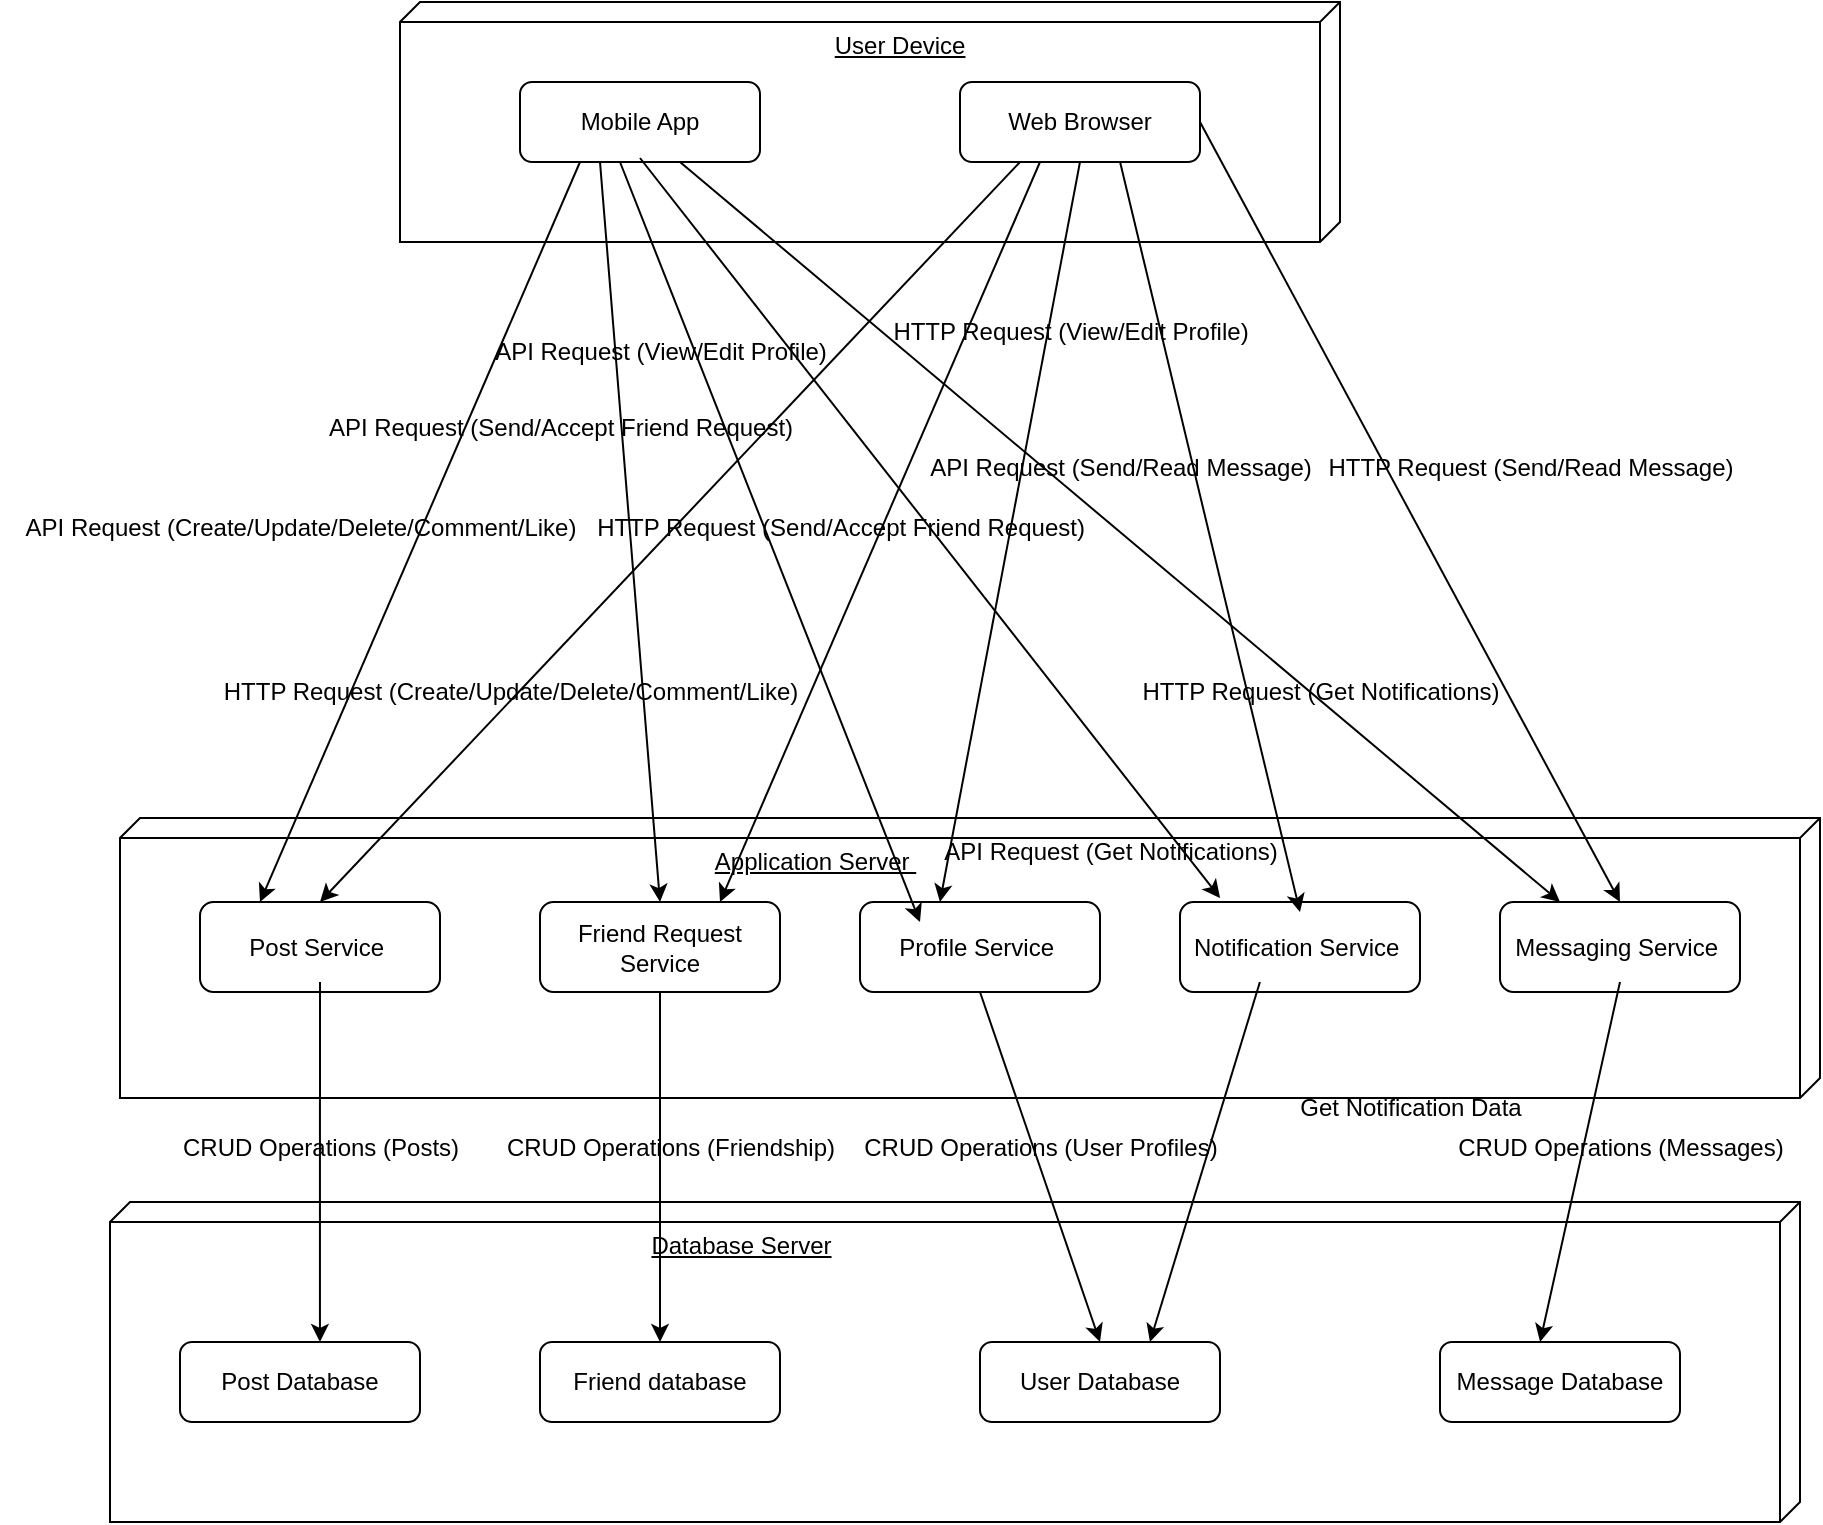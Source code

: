 <mxfile version="24.8.9">
  <diagram name="Page-1" id="rcumb0xJi3R6wX7QVcit">
    <mxGraphModel dx="1900" dy="557" grid="1" gridSize="10" guides="1" tooltips="1" connect="1" arrows="1" fold="1" page="1" pageScale="1" pageWidth="850" pageHeight="1100" math="0" shadow="0">
      <root>
        <mxCell id="0" />
        <mxCell id="1" parent="0" />
        <mxCell id="Twt6rFGNnTukZgNwVr2z-1" value="&lt;span style=&quot;white-space: pre;&quot;&gt;&#x9;&lt;/span&gt;&lt;span style=&quot;white-space: pre;&quot;&gt;&#x9;&lt;/span&gt;&lt;span style=&quot;white-space: pre;&quot;&gt;&#x9;&lt;/span&gt;&lt;span style=&quot;white-space: pre;&quot;&gt;&#x9;&lt;/span&gt;&lt;span style=&quot;white-space: pre;&quot;&gt;&#x9;&lt;/span&gt;&lt;span style=&quot;white-space: pre;&quot;&gt;&#x9;&lt;/span&gt;&lt;span style=&quot;white-space: pre;&quot;&gt;&#x9;&lt;span style=&quot;white-space: pre;&quot;&gt;&#x9;&lt;/span&gt;User Device&lt;/span&gt;" style="verticalAlign=top;align=left;spacingTop=8;spacingLeft=2;spacingRight=12;shape=cube;size=10;direction=south;fontStyle=4;html=1;whiteSpace=wrap;" vertex="1" parent="1">
          <mxGeometry x="190" y="30" width="470" height="120" as="geometry" />
        </mxCell>
        <mxCell id="Twt6rFGNnTukZgNwVr2z-2" value="Mobile App" style="rounded=1;whiteSpace=wrap;html=1;" vertex="1" parent="1">
          <mxGeometry x="250" y="70" width="120" height="40" as="geometry" />
        </mxCell>
        <mxCell id="Twt6rFGNnTukZgNwVr2z-3" value="Web Browser" style="rounded=1;whiteSpace=wrap;html=1;" vertex="1" parent="1">
          <mxGeometry x="470" y="70" width="120" height="40" as="geometry" />
        </mxCell>
        <mxCell id="Twt6rFGNnTukZgNwVr2z-4" value="&lt;span style=&quot;white-space: pre;&quot;&gt;&#x9;&lt;/span&gt;&lt;span style=&quot;white-space: pre;&quot;&gt;&#x9;&lt;/span&gt;&lt;span style=&quot;white-space: pre;&quot;&gt;&#x9;&lt;/span&gt;&lt;span style=&quot;white-space: pre;&quot;&gt;&#x9;&lt;/span&gt;&lt;span style=&quot;white-space: pre;&quot;&gt;&#x9;&lt;/span&gt;&lt;span style=&quot;white-space: pre;&quot;&gt;&#x9;&lt;/span&gt;&lt;span style=&quot;white-space: pre;&quot;&gt;&#x9;&lt;/span&gt;&lt;span style=&quot;white-space: pre;&quot;&gt;&#x9;&lt;/span&gt;&lt;span style=&quot;white-space: pre;&quot;&gt;&#x9;&lt;/span&gt;&lt;span style=&quot;white-space: pre;&quot;&gt;&#x9;&lt;/span&gt;&lt;span style=&quot;white-space: pre;&quot;&gt;&#x9;&lt;/span&gt;Application Server&amp;nbsp;" style="verticalAlign=top;align=left;spacingTop=8;spacingLeft=2;spacingRight=12;shape=cube;size=10;direction=south;fontStyle=4;html=1;whiteSpace=wrap;" vertex="1" parent="1">
          <mxGeometry x="50" y="438" width="850" height="140" as="geometry" />
        </mxCell>
        <mxCell id="Twt6rFGNnTukZgNwVr2z-5" value="Post Service&amp;nbsp;" style="rounded=1;whiteSpace=wrap;html=1;" vertex="1" parent="1">
          <mxGeometry x="90" y="480" width="120" height="45" as="geometry" />
        </mxCell>
        <mxCell id="Twt6rFGNnTukZgNwVr2z-6" value="Friend Request Service" style="rounded=1;whiteSpace=wrap;html=1;" vertex="1" parent="1">
          <mxGeometry x="260" y="480" width="120" height="45" as="geometry" />
        </mxCell>
        <mxCell id="Twt6rFGNnTukZgNwVr2z-7" value="Profile Service&amp;nbsp;" style="rounded=1;whiteSpace=wrap;html=1;" vertex="1" parent="1">
          <mxGeometry x="420" y="480" width="120" height="45" as="geometry" />
        </mxCell>
        <mxCell id="Twt6rFGNnTukZgNwVr2z-8" value="Notification Service&amp;nbsp;" style="rounded=1;whiteSpace=wrap;html=1;" vertex="1" parent="1">
          <mxGeometry x="580" y="480" width="120" height="45" as="geometry" />
        </mxCell>
        <mxCell id="Twt6rFGNnTukZgNwVr2z-9" value="Messaging Service&amp;nbsp;" style="rounded=1;whiteSpace=wrap;html=1;" vertex="1" parent="1">
          <mxGeometry x="740" y="480" width="120" height="45" as="geometry" />
        </mxCell>
        <mxCell id="Twt6rFGNnTukZgNwVr2z-10" value="" style="endArrow=classic;html=1;rounded=0;exitX=0.5;exitY=1;exitDx=0;exitDy=0;exitPerimeter=0;entryX=0.25;entryY=0.222;entryDx=0;entryDy=0;entryPerimeter=0;" edge="1" parent="1" target="Twt6rFGNnTukZgNwVr2z-7">
          <mxGeometry width="50" height="50" relative="1" as="geometry">
            <mxPoint x="300" y="110" as="sourcePoint" />
            <mxPoint x="310" y="480" as="targetPoint" />
          </mxGeometry>
        </mxCell>
        <mxCell id="Twt6rFGNnTukZgNwVr2z-11" value="API Request (View/Edit Profile)" style="text;html=1;align=center;verticalAlign=middle;resizable=0;points=[];autosize=1;strokeColor=none;fillColor=none;" vertex="1" parent="1">
          <mxGeometry x="225" y="190" width="190" height="30" as="geometry" />
        </mxCell>
        <mxCell id="Twt6rFGNnTukZgNwVr2z-12" value="" style="endArrow=classic;html=1;rounded=0;exitX=0.5;exitY=1;exitDx=0;exitDy=0;exitPerimeter=0;entryX=0.333;entryY=0;entryDx=0;entryDy=0;entryPerimeter=0;" edge="1" parent="1" source="Twt6rFGNnTukZgNwVr2z-3" target="Twt6rFGNnTukZgNwVr2z-7">
          <mxGeometry width="50" height="50" relative="1" as="geometry">
            <mxPoint x="600" y="210" as="sourcePoint" />
            <mxPoint x="530" y="300" as="targetPoint" />
          </mxGeometry>
        </mxCell>
        <mxCell id="Twt6rFGNnTukZgNwVr2z-13" value="HTTP Request (View/Edit Profile)" style="text;html=1;align=center;verticalAlign=middle;resizable=0;points=[];autosize=1;strokeColor=none;fillColor=none;" vertex="1" parent="1">
          <mxGeometry x="425" y="180" width="200" height="30" as="geometry" />
        </mxCell>
        <mxCell id="Twt6rFGNnTukZgNwVr2z-14" value="" style="endArrow=classic;html=1;rounded=0;entryX=0.5;entryY=0.111;entryDx=0;entryDy=0;entryPerimeter=0;exitX=0.667;exitY=1;exitDx=0;exitDy=0;exitPerimeter=0;" edge="1" parent="1" source="Twt6rFGNnTukZgNwVr2z-3" target="Twt6rFGNnTukZgNwVr2z-8">
          <mxGeometry width="50" height="50" relative="1" as="geometry">
            <mxPoint x="480" y="350" as="sourcePoint" />
            <mxPoint x="530" y="300" as="targetPoint" />
          </mxGeometry>
        </mxCell>
        <mxCell id="Twt6rFGNnTukZgNwVr2z-15" value="HTTP Request (Get Notifications)" style="text;html=1;align=center;verticalAlign=middle;resizable=0;points=[];autosize=1;strokeColor=none;fillColor=none;" vertex="1" parent="1">
          <mxGeometry x="550" y="360" width="200" height="30" as="geometry" />
        </mxCell>
        <mxCell id="Twt6rFGNnTukZgNwVr2z-17" value="" style="endArrow=classic;html=1;rounded=0;exitX=0.25;exitY=1;exitDx=0;exitDy=0;exitPerimeter=0;entryX=0.5;entryY=0;entryDx=0;entryDy=0;entryPerimeter=0;" edge="1" parent="1" source="Twt6rFGNnTukZgNwVr2z-3" target="Twt6rFGNnTukZgNwVr2z-5">
          <mxGeometry width="50" height="50" relative="1" as="geometry">
            <mxPoint x="490" y="340" as="sourcePoint" />
            <mxPoint x="540" y="290" as="targetPoint" />
          </mxGeometry>
        </mxCell>
        <mxCell id="Twt6rFGNnTukZgNwVr2z-18" value="HTTP Request (Create/Update/Delete/Comment/Like)" style="text;html=1;align=center;verticalAlign=middle;resizable=0;points=[];autosize=1;strokeColor=none;fillColor=none;" vertex="1" parent="1">
          <mxGeometry x="90" y="360" width="310" height="30" as="geometry" />
        </mxCell>
        <mxCell id="Twt6rFGNnTukZgNwVr2z-19" value="" style="endArrow=classic;html=1;rounded=0;exitX=0.25;exitY=1;exitDx=0;exitDy=0;exitPerimeter=0;entryX=0.25;entryY=0;entryDx=0;entryDy=0;entryPerimeter=0;" edge="1" parent="1" source="Twt6rFGNnTukZgNwVr2z-2" target="Twt6rFGNnTukZgNwVr2z-5">
          <mxGeometry width="50" height="50" relative="1" as="geometry">
            <mxPoint x="490" y="340" as="sourcePoint" />
            <mxPoint x="560" y="330" as="targetPoint" />
          </mxGeometry>
        </mxCell>
        <mxCell id="Twt6rFGNnTukZgNwVr2z-20" value="API Request (Create/Update/Delete/Comment/Like)" style="text;html=1;align=center;verticalAlign=middle;resizable=0;points=[];autosize=1;strokeColor=none;fillColor=none;" vertex="1" parent="1">
          <mxGeometry x="-10" y="278" width="300" height="30" as="geometry" />
        </mxCell>
        <mxCell id="Twt6rFGNnTukZgNwVr2z-21" value="" style="endArrow=classic;html=1;rounded=0;exitX=0.583;exitY=1;exitDx=0;exitDy=0;exitPerimeter=0;entryX=0.25;entryY=0;entryDx=0;entryDy=0;entryPerimeter=0;" edge="1" parent="1">
          <mxGeometry width="50" height="50" relative="1" as="geometry">
            <mxPoint x="310" y="108" as="sourcePoint" />
            <mxPoint x="600.04" y="478" as="targetPoint" />
          </mxGeometry>
        </mxCell>
        <mxCell id="Twt6rFGNnTukZgNwVr2z-22" value="API Request (Get Notifications)" style="text;html=1;align=center;verticalAlign=middle;resizable=0;points=[];autosize=1;strokeColor=none;fillColor=none;" vertex="1" parent="1">
          <mxGeometry x="450.0" y="440" width="190" height="30" as="geometry" />
        </mxCell>
        <mxCell id="Twt6rFGNnTukZgNwVr2z-24" value="" style="endArrow=classic;html=1;rounded=0;entryX=0.5;entryY=0;entryDx=0;entryDy=0;" edge="1" parent="1" target="Twt6rFGNnTukZgNwVr2z-6">
          <mxGeometry width="50" height="50" relative="1" as="geometry">
            <mxPoint x="290" y="110" as="sourcePoint" />
            <mxPoint x="540" y="290" as="targetPoint" />
          </mxGeometry>
        </mxCell>
        <mxCell id="Twt6rFGNnTukZgNwVr2z-25" value="API Request (Send/Accept Friend Request)" style="text;html=1;align=center;verticalAlign=middle;resizable=0;points=[];autosize=1;strokeColor=none;fillColor=none;" vertex="1" parent="1">
          <mxGeometry x="140" y="228" width="260" height="30" as="geometry" />
        </mxCell>
        <mxCell id="Twt6rFGNnTukZgNwVr2z-26" value="" style="endArrow=classic;html=1;rounded=0;entryX=0.75;entryY=0;entryDx=0;entryDy=0;entryPerimeter=0;" edge="1" parent="1" target="Twt6rFGNnTukZgNwVr2z-6">
          <mxGeometry width="50" height="50" relative="1" as="geometry">
            <mxPoint x="510" y="110" as="sourcePoint" />
            <mxPoint x="540" y="290" as="targetPoint" />
          </mxGeometry>
        </mxCell>
        <mxCell id="Twt6rFGNnTukZgNwVr2z-27" value="HTTP Request (Send/Accept Friend Request)" style="text;html=1;align=center;verticalAlign=middle;resizable=0;points=[];autosize=1;strokeColor=none;fillColor=none;" vertex="1" parent="1">
          <mxGeometry x="275" y="278" width="270" height="30" as="geometry" />
        </mxCell>
        <mxCell id="Twt6rFGNnTukZgNwVr2z-28" value="" style="endArrow=classic;html=1;rounded=0;entryX=0.25;entryY=0;entryDx=0;entryDy=0;entryPerimeter=0;" edge="1" parent="1" target="Twt6rFGNnTukZgNwVr2z-9">
          <mxGeometry width="50" height="50" relative="1" as="geometry">
            <mxPoint x="330" y="110" as="sourcePoint" />
            <mxPoint x="450" y="300" as="targetPoint" />
          </mxGeometry>
        </mxCell>
        <mxCell id="Twt6rFGNnTukZgNwVr2z-29" value="API Request (Send/Read Message)" style="text;html=1;align=center;verticalAlign=middle;resizable=0;points=[];autosize=1;strokeColor=none;fillColor=none;" vertex="1" parent="1">
          <mxGeometry x="445" y="248" width="210" height="30" as="geometry" />
        </mxCell>
        <mxCell id="Twt6rFGNnTukZgNwVr2z-30" value="" style="endArrow=classic;html=1;rounded=0;entryX=0.5;entryY=0;entryDx=0;entryDy=0;entryPerimeter=0;exitX=1;exitY=0.5;exitDx=0;exitDy=0;exitPerimeter=0;" edge="1" parent="1" source="Twt6rFGNnTukZgNwVr2z-3" target="Twt6rFGNnTukZgNwVr2z-9">
          <mxGeometry width="50" height="50" relative="1" as="geometry">
            <mxPoint x="400" y="350" as="sourcePoint" />
            <mxPoint x="450" y="300" as="targetPoint" />
          </mxGeometry>
        </mxCell>
        <mxCell id="Twt6rFGNnTukZgNwVr2z-31" value="HTTP Request (Send/Read Message)" style="text;html=1;align=center;verticalAlign=middle;resizable=0;points=[];autosize=1;strokeColor=none;fillColor=none;" vertex="1" parent="1">
          <mxGeometry x="640" y="248" width="230" height="30" as="geometry" />
        </mxCell>
        <mxCell id="Twt6rFGNnTukZgNwVr2z-32" value="&lt;span style=&quot;white-space: pre;&quot;&gt;&#x9;&lt;/span&gt;&lt;span style=&quot;white-space: pre;&quot;&gt;&#x9;&lt;/span&gt;&lt;span style=&quot;white-space: pre;&quot;&gt;&#x9;&lt;/span&gt;&lt;span style=&quot;white-space: pre;&quot;&gt;&#x9;&lt;/span&gt;&lt;span style=&quot;white-space: pre;&quot;&gt;&#x9;&lt;/span&gt;&lt;span style=&quot;white-space: pre;&quot;&gt;&#x9;&lt;/span&gt;&lt;span style=&quot;white-space: pre;&quot;&gt;&#x9;&lt;/span&gt;&lt;span style=&quot;white-space: pre;&quot;&gt;&#x9;&lt;/span&gt;&lt;span style=&quot;white-space: pre;&quot;&gt;&#x9;&lt;/span&gt;&lt;span style=&quot;white-space: pre;&quot;&gt;&#x9;&lt;/span&gt;Database Server" style="verticalAlign=top;align=left;spacingTop=8;spacingLeft=2;spacingRight=12;shape=cube;size=10;direction=south;fontStyle=4;html=1;whiteSpace=wrap;" vertex="1" parent="1">
          <mxGeometry x="45" y="630" width="845" height="160" as="geometry" />
        </mxCell>
        <mxCell id="Twt6rFGNnTukZgNwVr2z-33" value="Post Database" style="rounded=1;whiteSpace=wrap;html=1;" vertex="1" parent="1">
          <mxGeometry x="80" y="700" width="120" height="40" as="geometry" />
        </mxCell>
        <mxCell id="Twt6rFGNnTukZgNwVr2z-34" value="" style="endArrow=classic;html=1;rounded=0;entryX=0.583;entryY=0;entryDx=0;entryDy=0;entryPerimeter=0;exitX=0.5;exitY=0.889;exitDx=0;exitDy=0;exitPerimeter=0;" edge="1" parent="1" source="Twt6rFGNnTukZgNwVr2z-5" target="Twt6rFGNnTukZgNwVr2z-33">
          <mxGeometry width="50" height="50" relative="1" as="geometry">
            <mxPoint x="430" y="720" as="sourcePoint" />
            <mxPoint x="480" y="670" as="targetPoint" />
          </mxGeometry>
        </mxCell>
        <mxCell id="Twt6rFGNnTukZgNwVr2z-35" value="CRUD Operations (Posts)" style="text;html=1;align=center;verticalAlign=middle;resizable=0;points=[];autosize=1;strokeColor=none;fillColor=none;" vertex="1" parent="1">
          <mxGeometry x="70" y="588" width="160" height="30" as="geometry" />
        </mxCell>
        <mxCell id="Twt6rFGNnTukZgNwVr2z-36" value="" style="endArrow=classic;html=1;rounded=0;" edge="1" parent="1" source="Twt6rFGNnTukZgNwVr2z-6" target="Twt6rFGNnTukZgNwVr2z-37">
          <mxGeometry width="50" height="50" relative="1" as="geometry">
            <mxPoint x="310" y="530" as="sourcePoint" />
            <mxPoint x="340" y="600" as="targetPoint" />
          </mxGeometry>
        </mxCell>
        <mxCell id="Twt6rFGNnTukZgNwVr2z-37" value="Friend database" style="rounded=1;whiteSpace=wrap;html=1;" vertex="1" parent="1">
          <mxGeometry x="260" y="700" width="120" height="40" as="geometry" />
        </mxCell>
        <mxCell id="Twt6rFGNnTukZgNwVr2z-38" value="CRUD Operations (Friendship)" style="text;html=1;align=center;verticalAlign=middle;resizable=0;points=[];autosize=1;strokeColor=none;fillColor=none;" vertex="1" parent="1">
          <mxGeometry x="230" y="588" width="190" height="30" as="geometry" />
        </mxCell>
        <mxCell id="Twt6rFGNnTukZgNwVr2z-39" value="User Database" style="rounded=1;whiteSpace=wrap;html=1;" vertex="1" parent="1">
          <mxGeometry x="480" y="700" width="120" height="40" as="geometry" />
        </mxCell>
        <mxCell id="Twt6rFGNnTukZgNwVr2z-40" value="" style="endArrow=classic;html=1;rounded=0;entryX=0.5;entryY=0;entryDx=0;entryDy=0;exitX=0.5;exitY=1;exitDx=0;exitDy=0;" edge="1" parent="1" source="Twt6rFGNnTukZgNwVr2z-7" target="Twt6rFGNnTukZgNwVr2z-39">
          <mxGeometry width="50" height="50" relative="1" as="geometry">
            <mxPoint x="460" y="520" as="sourcePoint" />
            <mxPoint x="530" y="600" as="targetPoint" />
          </mxGeometry>
        </mxCell>
        <mxCell id="Twt6rFGNnTukZgNwVr2z-41" value="CRUD Operations (User Profiles)" style="text;html=1;align=center;verticalAlign=middle;resizable=0;points=[];autosize=1;strokeColor=none;fillColor=none;" vertex="1" parent="1">
          <mxGeometry x="410" y="588" width="200" height="30" as="geometry" />
        </mxCell>
        <mxCell id="Twt6rFGNnTukZgNwVr2z-42" value="Message Database" style="rounded=1;whiteSpace=wrap;html=1;" vertex="1" parent="1">
          <mxGeometry x="710" y="700" width="120" height="40" as="geometry" />
        </mxCell>
        <mxCell id="Twt6rFGNnTukZgNwVr2z-43" value="" style="endArrow=classic;html=1;rounded=0;entryX=0.708;entryY=0;entryDx=0;entryDy=0;entryPerimeter=0;exitX=0.333;exitY=0.889;exitDx=0;exitDy=0;exitPerimeter=0;" edge="1" parent="1" source="Twt6rFGNnTukZgNwVr2z-8" target="Twt6rFGNnTukZgNwVr2z-39">
          <mxGeometry width="50" height="50" relative="1" as="geometry">
            <mxPoint x="430" y="720" as="sourcePoint" />
            <mxPoint x="480" y="670" as="targetPoint" />
          </mxGeometry>
        </mxCell>
        <mxCell id="Twt6rFGNnTukZgNwVr2z-44" value="Get Notification Data" style="text;html=1;align=center;verticalAlign=middle;resizable=0;points=[];autosize=1;strokeColor=none;fillColor=none;" vertex="1" parent="1">
          <mxGeometry x="630" y="568" width="130" height="30" as="geometry" />
        </mxCell>
        <mxCell id="Twt6rFGNnTukZgNwVr2z-45" value="" style="endArrow=classic;html=1;rounded=0;entryX=0.417;entryY=0;entryDx=0;entryDy=0;entryPerimeter=0;exitX=0.5;exitY=0.889;exitDx=0;exitDy=0;exitPerimeter=0;" edge="1" parent="1" source="Twt6rFGNnTukZgNwVr2z-9" target="Twt6rFGNnTukZgNwVr2z-42">
          <mxGeometry width="50" height="50" relative="1" as="geometry">
            <mxPoint x="430" y="720" as="sourcePoint" />
            <mxPoint x="480" y="670" as="targetPoint" />
          </mxGeometry>
        </mxCell>
        <mxCell id="Twt6rFGNnTukZgNwVr2z-46" value="CRUD Operations (Messages)" style="text;html=1;align=center;verticalAlign=middle;resizable=0;points=[];autosize=1;strokeColor=none;fillColor=none;" vertex="1" parent="1">
          <mxGeometry x="705" y="588" width="190" height="30" as="geometry" />
        </mxCell>
      </root>
    </mxGraphModel>
  </diagram>
</mxfile>
